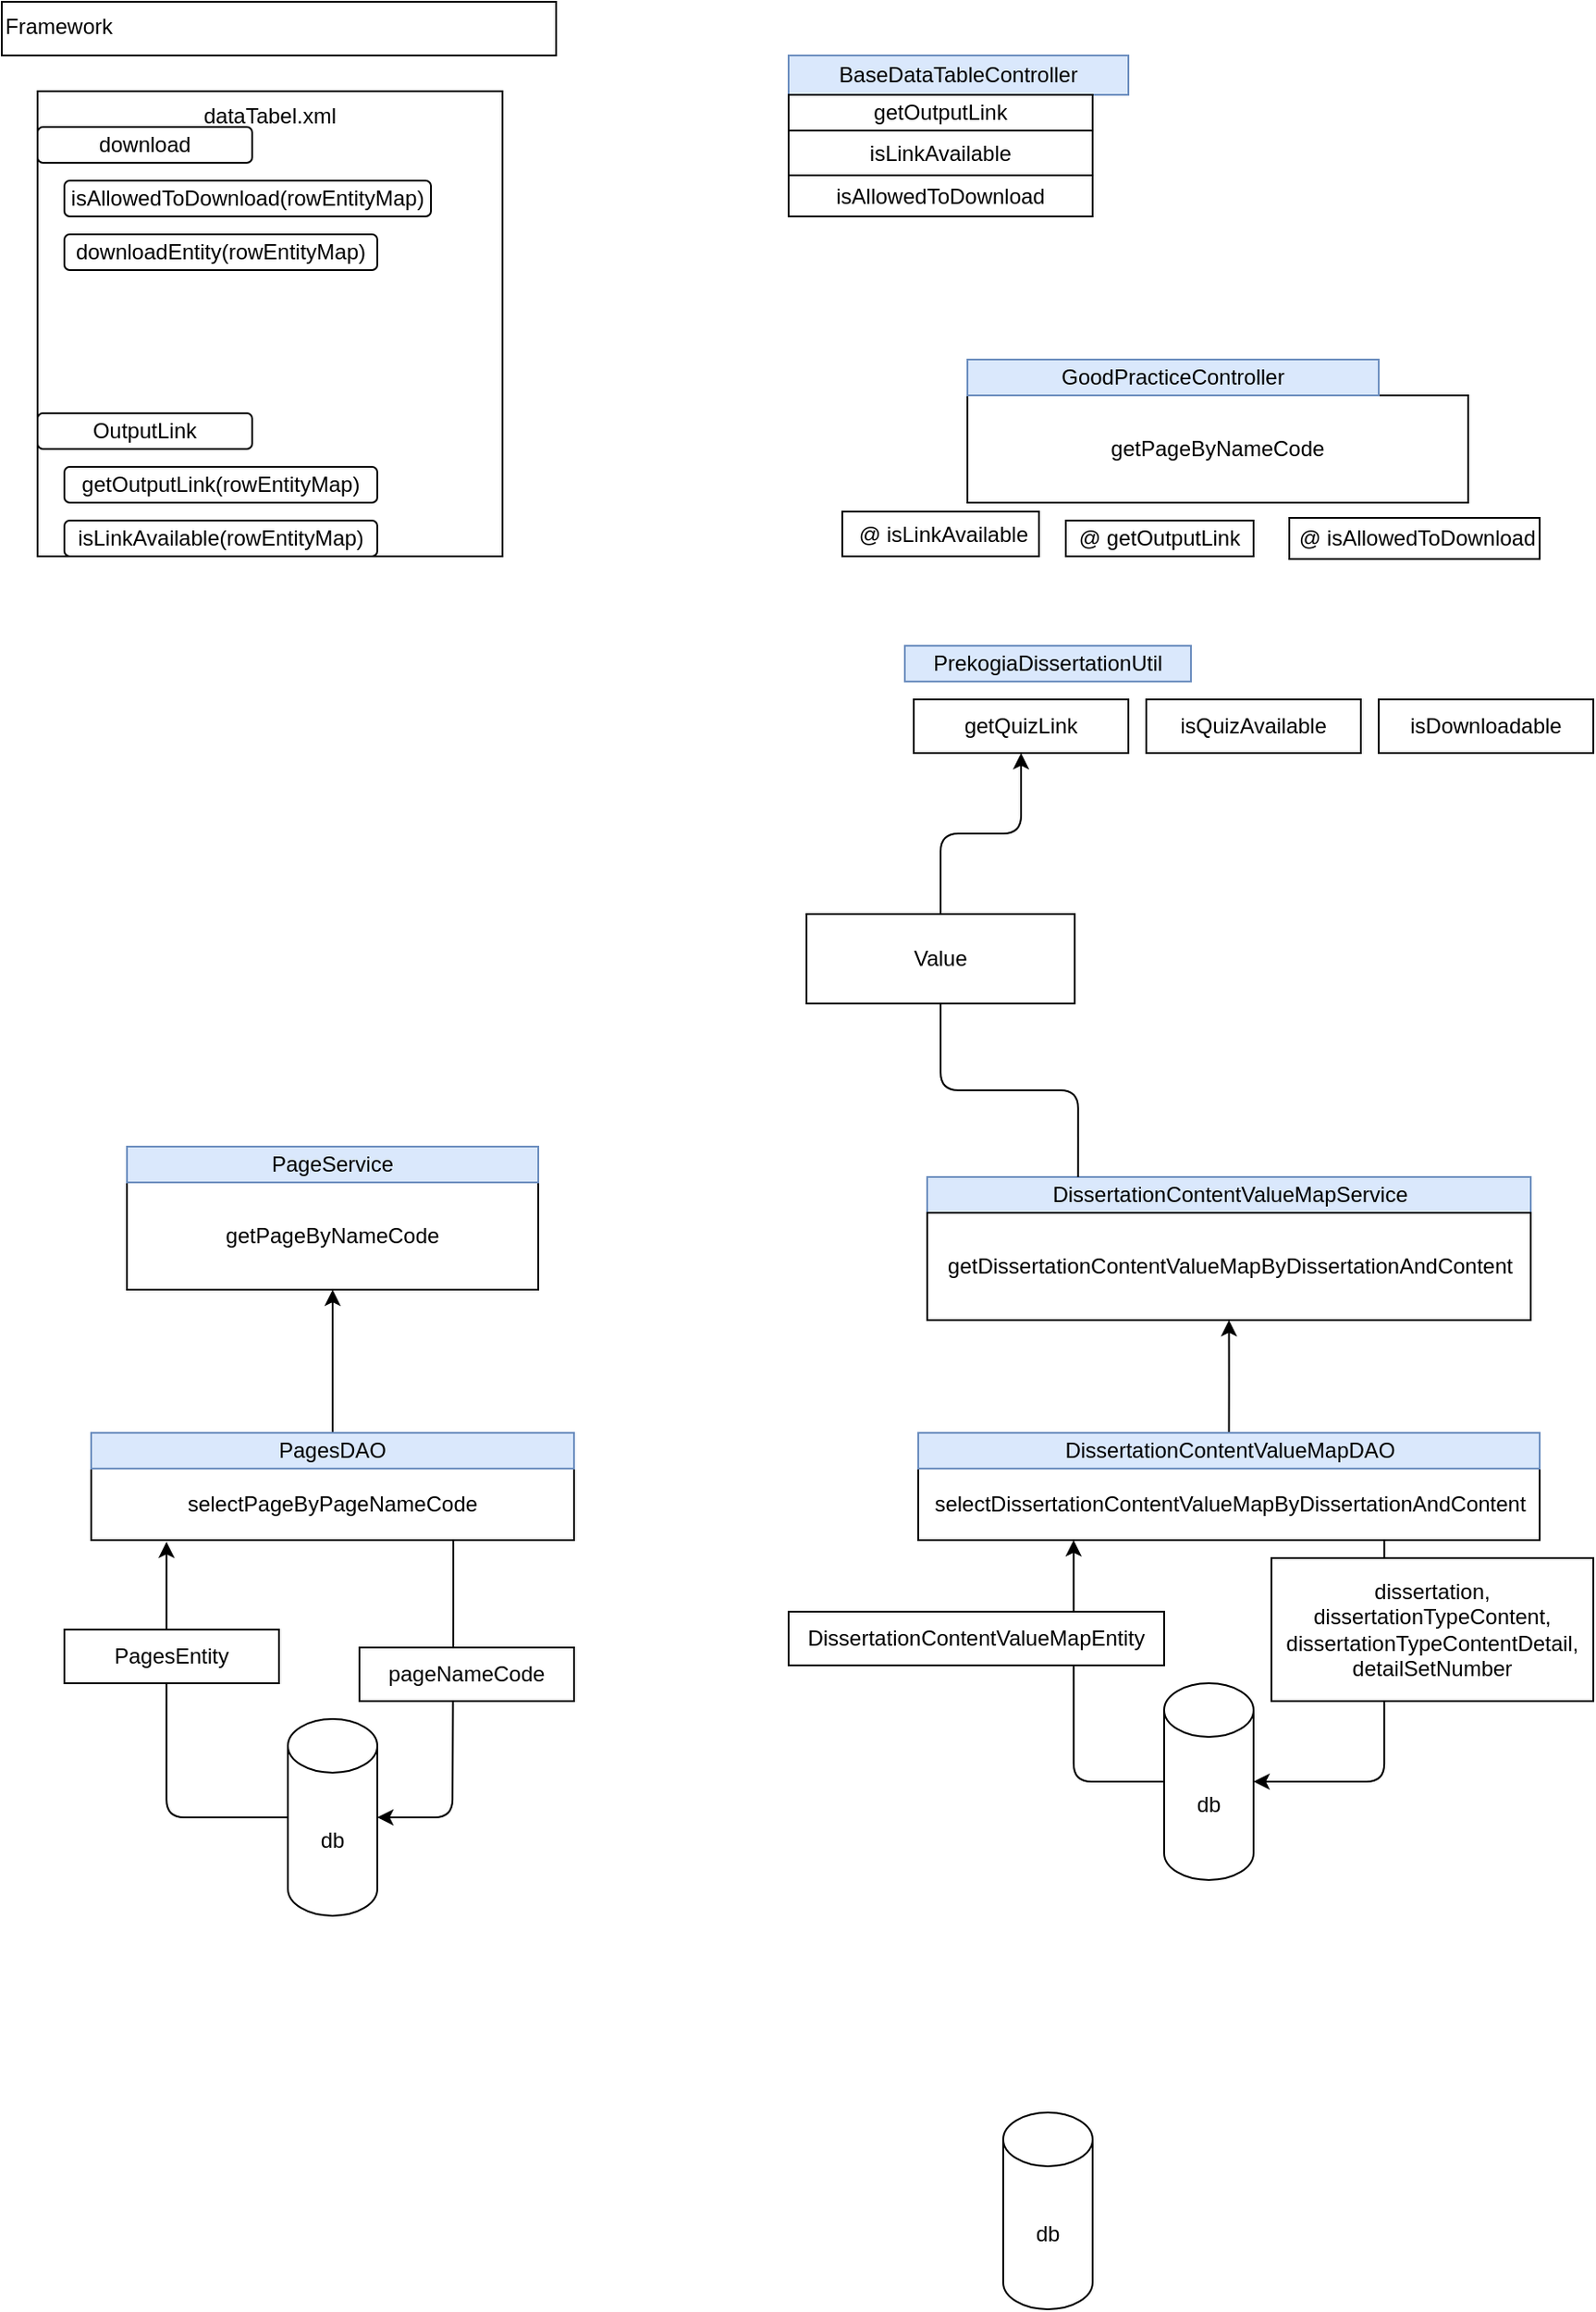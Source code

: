 <mxfile version="17.1.3" type="github">
  <diagram id="PeAHsRS-UC3fdz-MigEF" name="Page-1">
    <mxGraphModel dx="2370" dy="1257" grid="1" gridSize="10" guides="1" tooltips="1" connect="1" arrows="1" fold="1" page="1" pageScale="1" pageWidth="2336" pageHeight="1654" background="none" math="0" shadow="0">
      <root>
        <mxCell id="0" />
        <mxCell id="1" parent="0" />
        <mxCell id="ShHbmUVOXLzFGARK76cm-1" value="Framework" style="whiteSpace=wrap;html=1;align=left;verticalAlign=top;" vertex="1" parent="1">
          <mxGeometry x="50" y="90" width="310" height="30" as="geometry" />
        </mxCell>
        <mxCell id="ShHbmUVOXLzFGARK76cm-12" value="getPageByNameCode" style="rounded=0;whiteSpace=wrap;html=1;" vertex="1" parent="1">
          <mxGeometry x="120" y="750" width="230" height="60" as="geometry" />
        </mxCell>
        <mxCell id="ShHbmUVOXLzFGARK76cm-14" value="dataTabel.xml" style="rounded=0;whiteSpace=wrap;html=1;verticalAlign=top;" vertex="1" parent="1">
          <mxGeometry x="70" y="140" width="260" height="260" as="geometry" />
        </mxCell>
        <mxCell id="ShHbmUVOXLzFGARK76cm-8" value="isLinkAvailable(rowEntityMap)" style="rounded=1;whiteSpace=wrap;html=1;" vertex="1" parent="1">
          <mxGeometry x="85" y="380" width="175" height="20" as="geometry" />
        </mxCell>
        <mxCell id="ShHbmUVOXLzFGARK76cm-9" value="getOutputLink(rowEntityMap)" style="rounded=1;whiteSpace=wrap;html=1;" vertex="1" parent="1">
          <mxGeometry x="85" y="350" width="175" height="20" as="geometry" />
        </mxCell>
        <mxCell id="ShHbmUVOXLzFGARK76cm-10" value="OutputLink" style="rounded=1;whiteSpace=wrap;html=1;" vertex="1" parent="1">
          <mxGeometry x="70" y="320" width="120" height="20" as="geometry" />
        </mxCell>
        <mxCell id="ShHbmUVOXLzFGARK76cm-6" value="download" style="rounded=1;whiteSpace=wrap;html=1;" vertex="1" parent="1">
          <mxGeometry x="70" y="160" width="120" height="20" as="geometry" />
        </mxCell>
        <mxCell id="ShHbmUVOXLzFGARK76cm-7" value="isAllowedToDownload(rowEntityMap)" style="rounded=1;whiteSpace=wrap;html=1;" vertex="1" parent="1">
          <mxGeometry x="85" y="190" width="205" height="20" as="geometry" />
        </mxCell>
        <mxCell id="ShHbmUVOXLzFGARK76cm-11" value="downloadEntity(rowEntityMap)" style="rounded=1;whiteSpace=wrap;html=1;" vertex="1" parent="1">
          <mxGeometry x="85" y="220" width="175" height="20" as="geometry" />
        </mxCell>
        <mxCell id="ShHbmUVOXLzFGARK76cm-15" value="PageService" style="rounded=0;whiteSpace=wrap;html=1;fillColor=#dae8fc;strokeColor=#6c8ebf;" vertex="1" parent="1">
          <mxGeometry x="120" y="730" width="230" height="20" as="geometry" />
        </mxCell>
        <mxCell id="ShHbmUVOXLzFGARK76cm-80" style="edgeStyle=orthogonalEdgeStyle;curved=0;rounded=1;sketch=0;orthogonalLoop=1;jettySize=auto;html=1;exitX=0.75;exitY=1;exitDx=0;exitDy=0;entryX=1;entryY=0.5;entryDx=0;entryDy=0;entryPerimeter=0;" edge="1" parent="1" source="ShHbmUVOXLzFGARK76cm-16" target="ShHbmUVOXLzFGARK76cm-21">
          <mxGeometry relative="1" as="geometry">
            <Array as="points">
              <mxPoint x="302" y="1000" />
              <mxPoint x="302" y="1000" />
              <mxPoint x="302" y="1105" />
            </Array>
          </mxGeometry>
        </mxCell>
        <mxCell id="ShHbmUVOXLzFGARK76cm-16" value="selectPageByPageNameCode" style="whiteSpace=wrap;html=1;" vertex="1" parent="1">
          <mxGeometry x="100" y="910" width="270" height="40" as="geometry" />
        </mxCell>
        <mxCell id="ShHbmUVOXLzFGARK76cm-25" style="edgeStyle=orthogonalEdgeStyle;rounded=0;orthogonalLoop=1;jettySize=auto;html=1;exitX=0.5;exitY=0;exitDx=0;exitDy=0;entryX=0.5;entryY=1;entryDx=0;entryDy=0;" edge="1" parent="1" source="ShHbmUVOXLzFGARK76cm-20" target="ShHbmUVOXLzFGARK76cm-12">
          <mxGeometry relative="1" as="geometry" />
        </mxCell>
        <mxCell id="ShHbmUVOXLzFGARK76cm-20" value="PagesDAO" style="rounded=0;whiteSpace=wrap;html=1;fillColor=#dae8fc;strokeColor=#6c8ebf;" vertex="1" parent="1">
          <mxGeometry x="100" y="890" width="270" height="20" as="geometry" />
        </mxCell>
        <mxCell id="ShHbmUVOXLzFGARK76cm-79" style="edgeStyle=orthogonalEdgeStyle;curved=0;rounded=1;sketch=0;orthogonalLoop=1;jettySize=auto;html=1;exitX=0;exitY=0.5;exitDx=0;exitDy=0;exitPerimeter=0;entryX=0.156;entryY=1.023;entryDx=0;entryDy=0;entryPerimeter=0;" edge="1" parent="1" source="ShHbmUVOXLzFGARK76cm-21" target="ShHbmUVOXLzFGARK76cm-16">
          <mxGeometry relative="1" as="geometry">
            <Array as="points">
              <mxPoint x="142" y="1105" />
            </Array>
          </mxGeometry>
        </mxCell>
        <mxCell id="ShHbmUVOXLzFGARK76cm-21" value="db" style="shape=cylinder3;whiteSpace=wrap;html=1;boundedLbl=1;backgroundOutline=1;size=15;" vertex="1" parent="1">
          <mxGeometry x="210" y="1050" width="50" height="110" as="geometry" />
        </mxCell>
        <mxCell id="ShHbmUVOXLzFGARK76cm-26" value="pageNameCode" style="rounded=0;whiteSpace=wrap;html=1;" vertex="1" parent="1">
          <mxGeometry x="250" y="1010" width="120" height="30" as="geometry" />
        </mxCell>
        <mxCell id="ShHbmUVOXLzFGARK76cm-27" value="PagesEntity" style="rounded=0;whiteSpace=wrap;html=1;" vertex="1" parent="1">
          <mxGeometry x="85" y="1000" width="120" height="30" as="geometry" />
        </mxCell>
        <mxCell id="ShHbmUVOXLzFGARK76cm-32" value="BaseDataTableController" style="rounded=0;whiteSpace=wrap;html=1;fillColor=#dae8fc;strokeColor=#6c8ebf;" vertex="1" parent="1">
          <mxGeometry x="490" y="120" width="190" height="22" as="geometry" />
        </mxCell>
        <mxCell id="ShHbmUVOXLzFGARK76cm-33" value="getOutputLink" style="rounded=0;whiteSpace=wrap;html=1;" vertex="1" parent="1">
          <mxGeometry x="490" y="142" width="170" height="20" as="geometry" />
        </mxCell>
        <mxCell id="ShHbmUVOXLzFGARK76cm-34" value="isLinkAvailable" style="rounded=0;whiteSpace=wrap;html=1;" vertex="1" parent="1">
          <mxGeometry x="490" y="162" width="170" height="25" as="geometry" />
        </mxCell>
        <mxCell id="ShHbmUVOXLzFGARK76cm-35" value="isAllowedToDownload" style="rounded=0;whiteSpace=wrap;html=1;" vertex="1" parent="1">
          <mxGeometry x="490" y="187" width="170" height="23" as="geometry" />
        </mxCell>
        <mxCell id="ShHbmUVOXLzFGARK76cm-40" value="getPageByNameCode" style="rounded=0;whiteSpace=wrap;html=1;" vertex="1" parent="1">
          <mxGeometry x="590" y="310" width="280" height="60" as="geometry" />
        </mxCell>
        <mxCell id="ShHbmUVOXLzFGARK76cm-41" value="GoodPracticeController" style="rounded=0;whiteSpace=wrap;html=1;fillColor=#dae8fc;strokeColor=#6c8ebf;" vertex="1" parent="1">
          <mxGeometry x="590" y="290" width="230" height="20" as="geometry" />
        </mxCell>
        <mxCell id="ShHbmUVOXLzFGARK76cm-42" value="@ getOutputLink" style="rounded=0;whiteSpace=wrap;html=1;" vertex="1" parent="1">
          <mxGeometry x="645" y="380" width="105" height="20" as="geometry" />
        </mxCell>
        <mxCell id="ShHbmUVOXLzFGARK76cm-43" value="&amp;nbsp;@ isLinkAvailable" style="rounded=0;whiteSpace=wrap;html=1;" vertex="1" parent="1">
          <mxGeometry x="520" y="375" width="110" height="25" as="geometry" />
        </mxCell>
        <mxCell id="ShHbmUVOXLzFGARK76cm-44" value="&amp;nbsp;@ isAllowedToDownload" style="rounded=0;whiteSpace=wrap;html=1;" vertex="1" parent="1">
          <mxGeometry x="770" y="378.5" width="140" height="23" as="geometry" />
        </mxCell>
        <mxCell id="ShHbmUVOXLzFGARK76cm-50" value="getQuizLink" style="rounded=0;whiteSpace=wrap;html=1;" vertex="1" parent="1">
          <mxGeometry x="560" y="480" width="120" height="30" as="geometry" />
        </mxCell>
        <mxCell id="ShHbmUVOXLzFGARK76cm-51" value="isQuizAvailable" style="rounded=0;whiteSpace=wrap;html=1;" vertex="1" parent="1">
          <mxGeometry x="690" y="480" width="120" height="30" as="geometry" />
        </mxCell>
        <mxCell id="ShHbmUVOXLzFGARK76cm-52" value="isDownloadable" style="rounded=0;whiteSpace=wrap;html=1;" vertex="1" parent="1">
          <mxGeometry x="820" y="480" width="120" height="30" as="geometry" />
        </mxCell>
        <mxCell id="ShHbmUVOXLzFGARK76cm-53" value="PrekogiaDissertationUtil" style="rounded=0;whiteSpace=wrap;html=1;fillColor=#dae8fc;strokeColor=#6c8ebf;" vertex="1" parent="1">
          <mxGeometry x="555" y="450" width="160" height="20" as="geometry" />
        </mxCell>
        <mxCell id="ShHbmUVOXLzFGARK76cm-56" value="db" style="shape=cylinder3;whiteSpace=wrap;html=1;boundedLbl=1;backgroundOutline=1;size=15;" vertex="1" parent="1">
          <mxGeometry x="610" y="1270" width="50" height="110" as="geometry" />
        </mxCell>
        <mxCell id="ShHbmUVOXLzFGARK76cm-60" value="DissertationContentValueMapService" style="rounded=0;whiteSpace=wrap;html=1;fillColor=#dae8fc;strokeColor=#6c8ebf;" vertex="1" parent="1">
          <mxGeometry x="567.5" y="747" width="337.5" height="20" as="geometry" />
        </mxCell>
        <mxCell id="ShHbmUVOXLzFGARK76cm-61" value="getDissertationContentValueMapByDissertationAndContent" style="whiteSpace=wrap;html=1;" vertex="1" parent="1">
          <mxGeometry x="567.5" y="767" width="337.5" height="60" as="geometry" />
        </mxCell>
        <mxCell id="ShHbmUVOXLzFGARK76cm-67" style="edgeStyle=orthogonalEdgeStyle;curved=0;rounded=1;sketch=0;orthogonalLoop=1;jettySize=auto;html=1;exitX=0.75;exitY=1;exitDx=0;exitDy=0;entryX=1;entryY=0.5;entryDx=0;entryDy=0;entryPerimeter=0;" edge="1" parent="1" source="ShHbmUVOXLzFGARK76cm-62" target="ShHbmUVOXLzFGARK76cm-66">
          <mxGeometry relative="1" as="geometry">
            <Array as="points">
              <mxPoint x="823" y="1085" />
            </Array>
          </mxGeometry>
        </mxCell>
        <mxCell id="ShHbmUVOXLzFGARK76cm-62" value="selectDissertationContentValueMapByDissertationAndContent" style="whiteSpace=wrap;html=1;" vertex="1" parent="1">
          <mxGeometry x="562.5" y="910" width="347.5" height="40" as="geometry" />
        </mxCell>
        <mxCell id="ShHbmUVOXLzFGARK76cm-73" style="edgeStyle=orthogonalEdgeStyle;curved=0;rounded=1;sketch=0;orthogonalLoop=1;jettySize=auto;html=1;exitX=0.5;exitY=0;exitDx=0;exitDy=0;" edge="1" parent="1" source="ShHbmUVOXLzFGARK76cm-63" target="ShHbmUVOXLzFGARK76cm-61">
          <mxGeometry relative="1" as="geometry" />
        </mxCell>
        <mxCell id="ShHbmUVOXLzFGARK76cm-63" value="DissertationContentValueMapDAO" style="rounded=0;whiteSpace=wrap;html=1;fillColor=#dae8fc;strokeColor=#6c8ebf;" vertex="1" parent="1">
          <mxGeometry x="562.5" y="890" width="347.5" height="20" as="geometry" />
        </mxCell>
        <mxCell id="ShHbmUVOXLzFGARK76cm-68" style="edgeStyle=orthogonalEdgeStyle;curved=0;rounded=1;sketch=0;orthogonalLoop=1;jettySize=auto;html=1;exitX=0;exitY=0.5;exitDx=0;exitDy=0;exitPerimeter=0;entryX=0.25;entryY=1;entryDx=0;entryDy=0;" edge="1" parent="1" source="ShHbmUVOXLzFGARK76cm-66" target="ShHbmUVOXLzFGARK76cm-62">
          <mxGeometry relative="1" as="geometry">
            <Array as="points">
              <mxPoint x="649" y="1085" />
            </Array>
          </mxGeometry>
        </mxCell>
        <mxCell id="ShHbmUVOXLzFGARK76cm-66" value="db" style="shape=cylinder3;whiteSpace=wrap;html=1;boundedLbl=1;backgroundOutline=1;size=15;" vertex="1" parent="1">
          <mxGeometry x="700" y="1030" width="50" height="110" as="geometry" />
        </mxCell>
        <mxCell id="ShHbmUVOXLzFGARK76cm-70" value="DissertationContentValueMapEntity" style="rounded=0;whiteSpace=wrap;html=1;" vertex="1" parent="1">
          <mxGeometry x="490" y="990" width="210" height="30" as="geometry" />
        </mxCell>
        <mxCell id="ShHbmUVOXLzFGARK76cm-71" value="dissertation, dissertationTypeContent, dissertationTypeContentDetail, detailSetNumber" style="rounded=0;whiteSpace=wrap;html=1;" vertex="1" parent="1">
          <mxGeometry x="760" y="960" width="180" height="80" as="geometry" />
        </mxCell>
        <mxCell id="ShHbmUVOXLzFGARK76cm-78" style="edgeStyle=orthogonalEdgeStyle;curved=0;rounded=1;sketch=0;orthogonalLoop=1;jettySize=auto;html=1;exitX=0.5;exitY=0;exitDx=0;exitDy=0;" edge="1" parent="1" source="ShHbmUVOXLzFGARK76cm-75" target="ShHbmUVOXLzFGARK76cm-50">
          <mxGeometry relative="1" as="geometry" />
        </mxCell>
        <mxCell id="ShHbmUVOXLzFGARK76cm-75" value="Value" style="rounded=0;whiteSpace=wrap;html=1;" vertex="1" parent="1">
          <mxGeometry x="500" y="600" width="150" height="50" as="geometry" />
        </mxCell>
        <mxCell id="ShHbmUVOXLzFGARK76cm-76" value="" style="edgeStyle=orthogonalEdgeStyle;curved=0;rounded=1;sketch=0;orthogonalLoop=1;jettySize=auto;html=1;exitX=0.25;exitY=0;exitDx=0;exitDy=0;endArrow=none;entryX=0.5;entryY=1;entryDx=0;entryDy=0;" edge="1" parent="1" source="ShHbmUVOXLzFGARK76cm-60" target="ShHbmUVOXLzFGARK76cm-75">
          <mxGeometry relative="1" as="geometry">
            <mxPoint x="651.875" y="747.0" as="sourcePoint" />
            <mxPoint x="610" y="670" as="targetPoint" />
          </mxGeometry>
        </mxCell>
      </root>
    </mxGraphModel>
  </diagram>
</mxfile>
